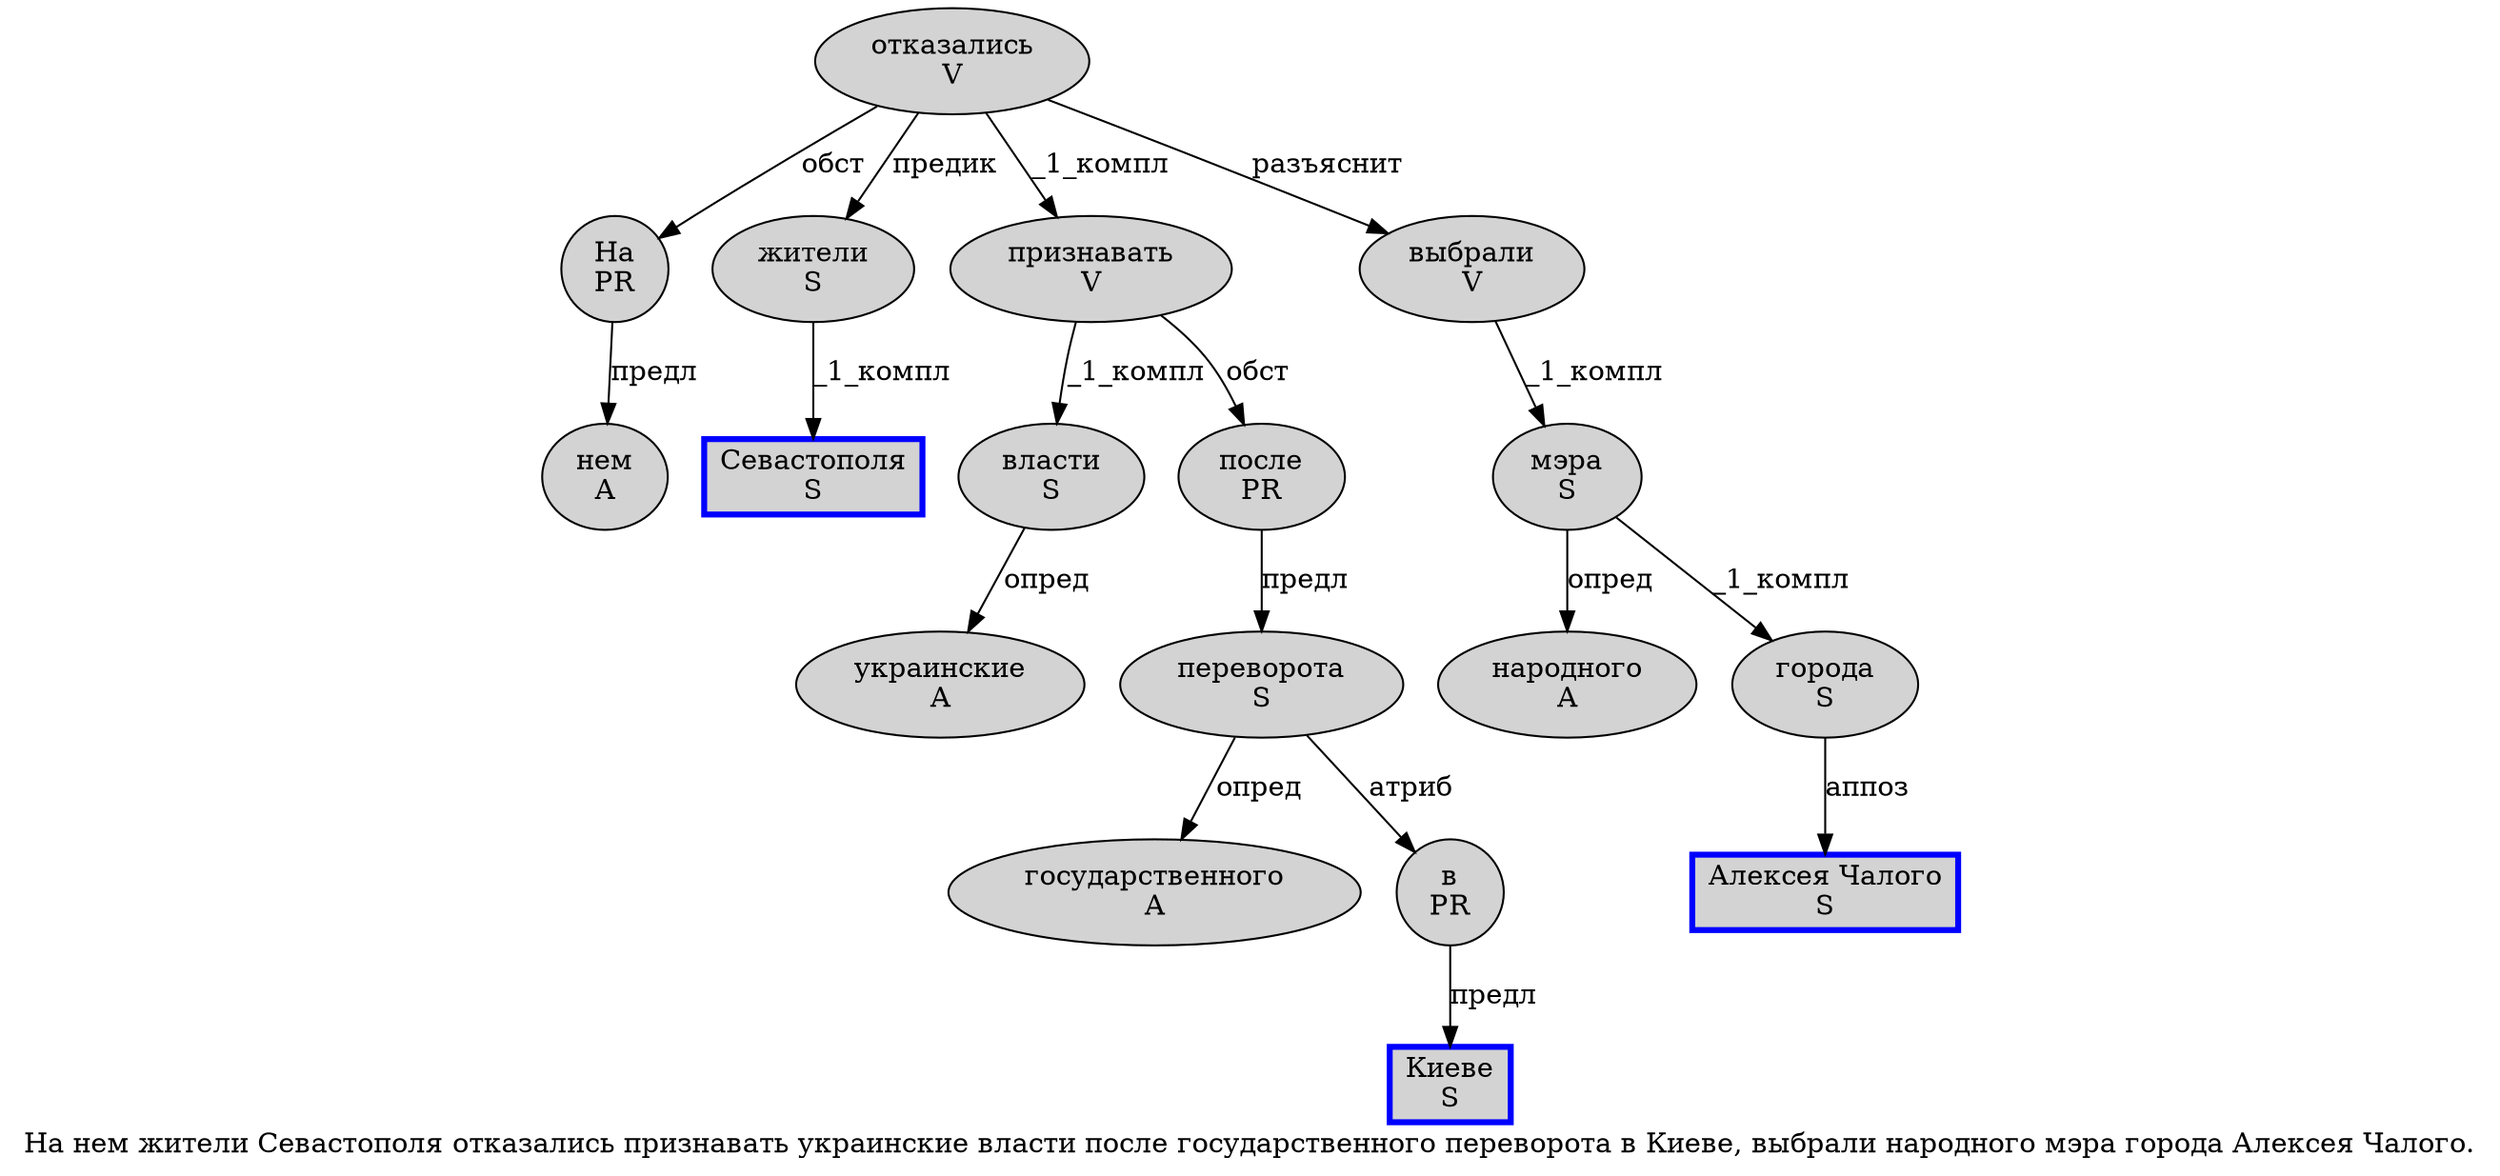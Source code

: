 digraph SENTENCE_364 {
	graph [label="На нем жители Севастополя отказались признавать украинские власти после государственного переворота в Киеве, выбрали народного мэра города Алексея Чалого."]
	node [style=filled]
		0 [label="На
PR" color="" fillcolor=lightgray penwidth=1 shape=ellipse]
		1 [label="нем
A" color="" fillcolor=lightgray penwidth=1 shape=ellipse]
		2 [label="жители
S" color="" fillcolor=lightgray penwidth=1 shape=ellipse]
		3 [label="Севастополя
S" color=blue fillcolor=lightgray penwidth=3 shape=box]
		4 [label="отказались
V" color="" fillcolor=lightgray penwidth=1 shape=ellipse]
		5 [label="признавать
V" color="" fillcolor=lightgray penwidth=1 shape=ellipse]
		6 [label="украинские
A" color="" fillcolor=lightgray penwidth=1 shape=ellipse]
		7 [label="власти
S" color="" fillcolor=lightgray penwidth=1 shape=ellipse]
		8 [label="после
PR" color="" fillcolor=lightgray penwidth=1 shape=ellipse]
		9 [label="государственного
A" color="" fillcolor=lightgray penwidth=1 shape=ellipse]
		10 [label="переворота
S" color="" fillcolor=lightgray penwidth=1 shape=ellipse]
		11 [label="в
PR" color="" fillcolor=lightgray penwidth=1 shape=ellipse]
		12 [label="Киеве
S" color=blue fillcolor=lightgray penwidth=3 shape=box]
		14 [label="выбрали
V" color="" fillcolor=lightgray penwidth=1 shape=ellipse]
		15 [label="народного
A" color="" fillcolor=lightgray penwidth=1 shape=ellipse]
		16 [label="мэра
S" color="" fillcolor=lightgray penwidth=1 shape=ellipse]
		17 [label="города
S" color="" fillcolor=lightgray penwidth=1 shape=ellipse]
		18 [label="Алексея Чалого
S" color=blue fillcolor=lightgray penwidth=3 shape=box]
			11 -> 12 [label="предл"]
			2 -> 3 [label="_1_компл"]
			8 -> 10 [label="предл"]
			10 -> 9 [label="опред"]
			10 -> 11 [label="атриб"]
			5 -> 7 [label="_1_компл"]
			5 -> 8 [label="обст"]
			17 -> 18 [label="аппоз"]
			7 -> 6 [label="опред"]
			4 -> 0 [label="обст"]
			4 -> 2 [label="предик"]
			4 -> 5 [label="_1_компл"]
			4 -> 14 [label="разъяснит"]
			0 -> 1 [label="предл"]
			14 -> 16 [label="_1_компл"]
			16 -> 15 [label="опред"]
			16 -> 17 [label="_1_компл"]
}